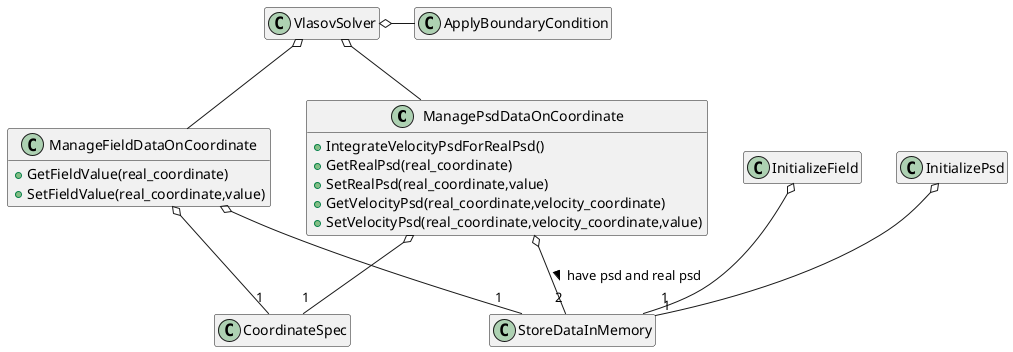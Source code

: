 @startuml class_design_outline

class ManagePsdDataOnCoordinate{
    + IntegrateVelocityPsdForRealPsd()
    + GetRealPsd(real_coordinate)
    + SetRealPsd(real_coordinate,value)
    + GetVelocityPsd(real_coordinate,velocity_coordinate)
    + SetVelocityPsd(real_coordinate,velocity_coordinate,value)
}
   

class ManageFieldDataOnCoordinate{


    + GetFieldValue(real_coordinate)
    + SetFieldValue(real_coordinate,value)


}

class StoreDataInMemory{
    
}

class CoordinateSpec{
   
}

class InitializePsd{

}

class InitializeField{

}

class VlasovSolver{

}

class ApplyBoundaryCondition{
    
}

VlasovSolver o-- ManagePsdDataOnCoordinate
VlasovSolver o-- ManageFieldDataOnCoordinate

VlasovSolver o- ApplyBoundaryCondition

ManagePsdDataOnCoordinate o-- "2" StoreDataInMemory : have psd and real psd >
ManageFieldDataOnCoordinate o-- "1" StoreDataInMemory

ManagePsdDataOnCoordinate o-- "1" CoordinateSpec 
ManageFieldDataOnCoordinate o-- "1" CoordinateSpec

InitializeField o-- "1"StoreDataInMemory
InitializePsd o-- "1"StoreDataInMemory

hide members
show ManageFieldDataOnCoordinate method
show ManagePsdDataOnCoordinate method

@enduml